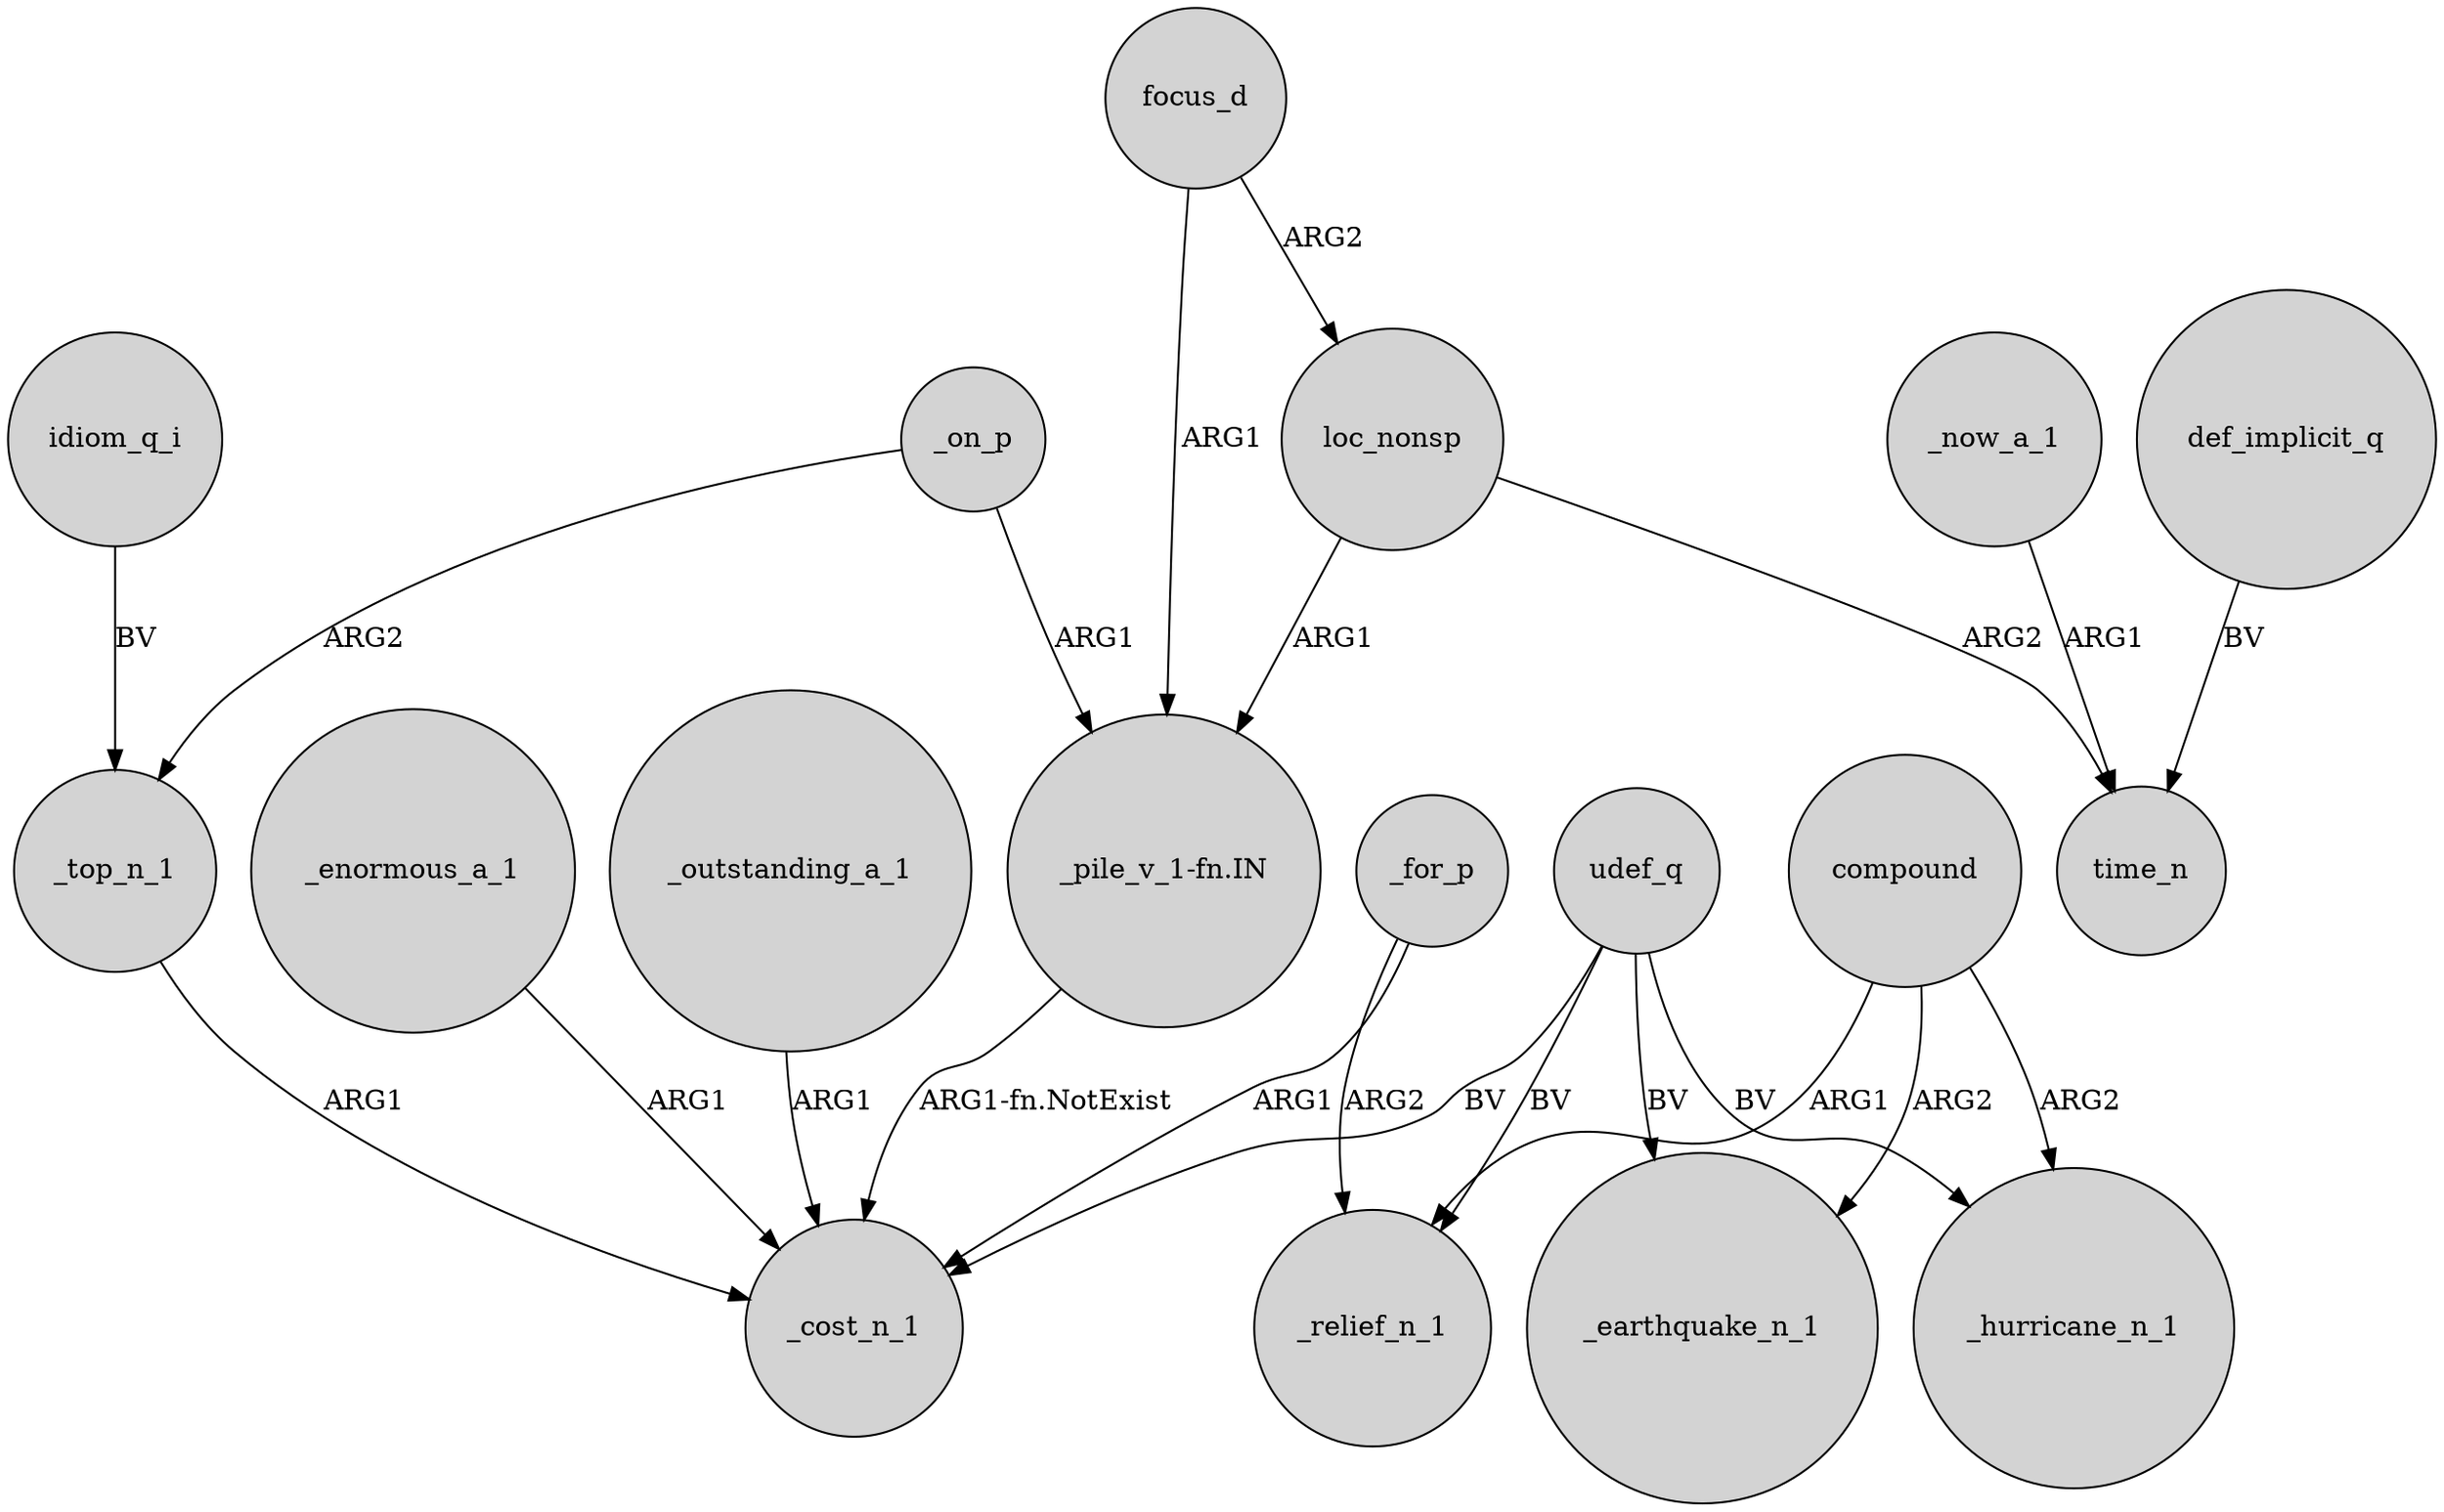 digraph {
	node [shape=circle style=filled]
	focus_d -> loc_nonsp [label=ARG2]
	_enormous_a_1 -> _cost_n_1 [label=ARG1]
	compound -> _earthquake_n_1 [label=ARG2]
	_outstanding_a_1 -> _cost_n_1 [label=ARG1]
	loc_nonsp -> "_pile_v_1-fn.IN" [label=ARG1]
	_top_n_1 -> _cost_n_1 [label=ARG1]
	_on_p -> _top_n_1 [label=ARG2]
	udef_q -> _cost_n_1 [label=BV]
	loc_nonsp -> time_n [label=ARG2]
	focus_d -> "_pile_v_1-fn.IN" [label=ARG1]
	udef_q -> _relief_n_1 [label=BV]
	_for_p -> _relief_n_1 [label=ARG2]
	udef_q -> _hurricane_n_1 [label=BV]
	_now_a_1 -> time_n [label=ARG1]
	_on_p -> "_pile_v_1-fn.IN" [label=ARG1]
	idiom_q_i -> _top_n_1 [label=BV]
	"_pile_v_1-fn.IN" -> _cost_n_1 [label="ARG1-fn.NotExist"]
	compound -> _hurricane_n_1 [label=ARG2]
	compound -> _relief_n_1 [label=ARG1]
	_for_p -> _cost_n_1 [label=ARG1]
	def_implicit_q -> time_n [label=BV]
	udef_q -> _earthquake_n_1 [label=BV]
}

